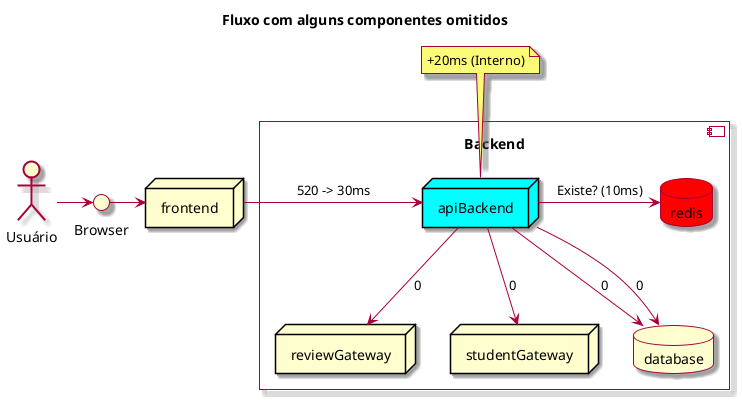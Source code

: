 @startuml

skin rose

Title: Fluxo com alguns componentes omitidos

actor "Usuário" as actor
interface "Browser" as browser
node frontend

actor -> browser
browser -> frontend

component "Backend\n" {

  node "apiBackend" as backend #aqua
  node reviewGateway as reviewGateway
  node studentGateway as studentGateway
  database database
  database redis as redis  #red

  backend -> redis: Existe? (10ms)
  backend --> database: 0
  backend --> database: 0
  backend --> reviewGateway: 0
  backend --> studentGateway: 0
}

frontend -> backend: 520 -> 30ms
note top of backend: +20ms (Interno)

@enduml